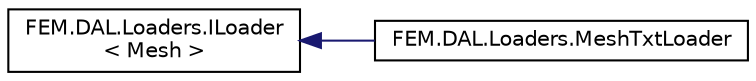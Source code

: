 digraph "Graphical Class Hierarchy"
{
 // LATEX_PDF_SIZE
  edge [fontname="Helvetica",fontsize="10",labelfontname="Helvetica",labelfontsize="10"];
  node [fontname="Helvetica",fontsize="10",shape=record];
  rankdir="LR";
  Node0 [label="FEM.DAL.Loaders.ILoader\l\< Mesh \>",height=0.2,width=0.4,color="black", fillcolor="white", style="filled",URL="$interface_f_e_m_1_1_d_a_l_1_1_loaders_1_1_i_loader.html",tooltip=" "];
  Node0 -> Node1 [dir="back",color="midnightblue",fontsize="10",style="solid",fontname="Helvetica"];
  Node1 [label="FEM.DAL.Loaders.MeshTxtLoader",height=0.2,width=0.4,color="black", fillcolor="white", style="filled",URL="$class_f_e_m_1_1_d_a_l_1_1_loaders_1_1_mesh_txt_loader.html",tooltip="Класс для загрузки сетки из txt файла"];
}
